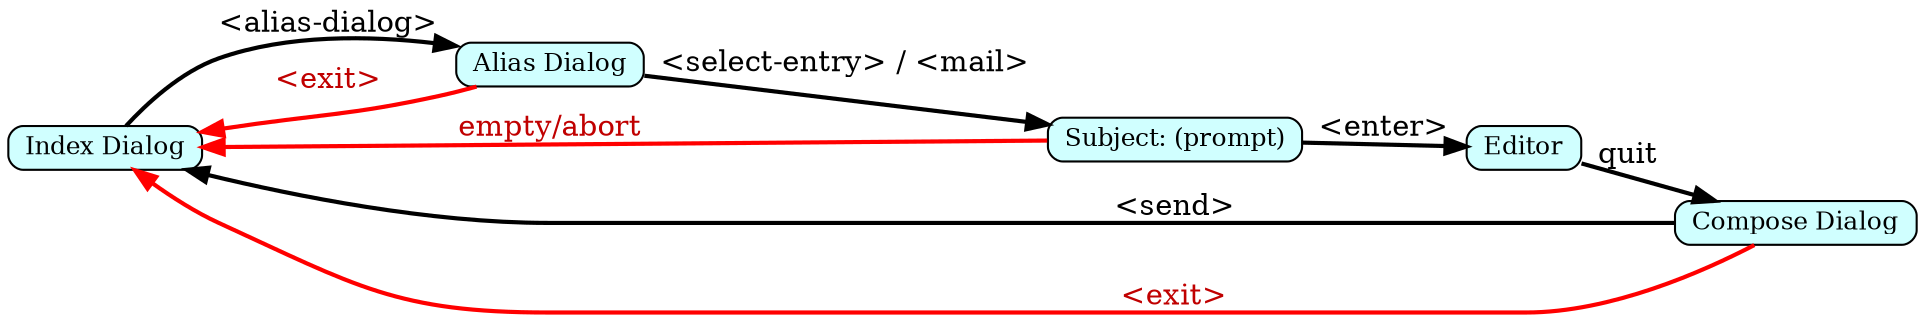 digraph callgraph {
	graph [
		rankdir="LR"
		nodesep="0.2"
		ranksep="0.2"
		compound="true"
	]

	node [
		shape="Mrecord"
		fontsize="12"
		fillcolor="#d0ffff"
		style="filled"
		height="0.2"
		penwidth="1.0"
		color="black"
	]

	edge [
		penwidth="2.0"
		arrowsize="1.0"
	]

	index   [ label="Index Dialog" ]
	alias   [ label="Alias Dialog" ]
	subject [ label="Subject: (prompt)" ]
	editor  [ label="Editor" ]
	compose [ label="Compose Dialog" ]

	compose -> index   [ label="<send>" ]
	compose -> index   [ label="<exit>" fontcolor="#c00000" color="#ff0000" ]
	index   -> alias   [ label="<alias-dialog>" ]
	alias   -> subject [ label="<select-entry> / <mail>" ]
	subject -> editor  [ label="<enter>" ]
	editor  -> compose [ label="quit" ]
	subject -> index   [ label="empty/abort" fontcolor="#c00000" color="#ff0000" ]
	alias   -> index   [ label="<exit>" fontcolor="#c00000" color="#ff0000" ]

}
